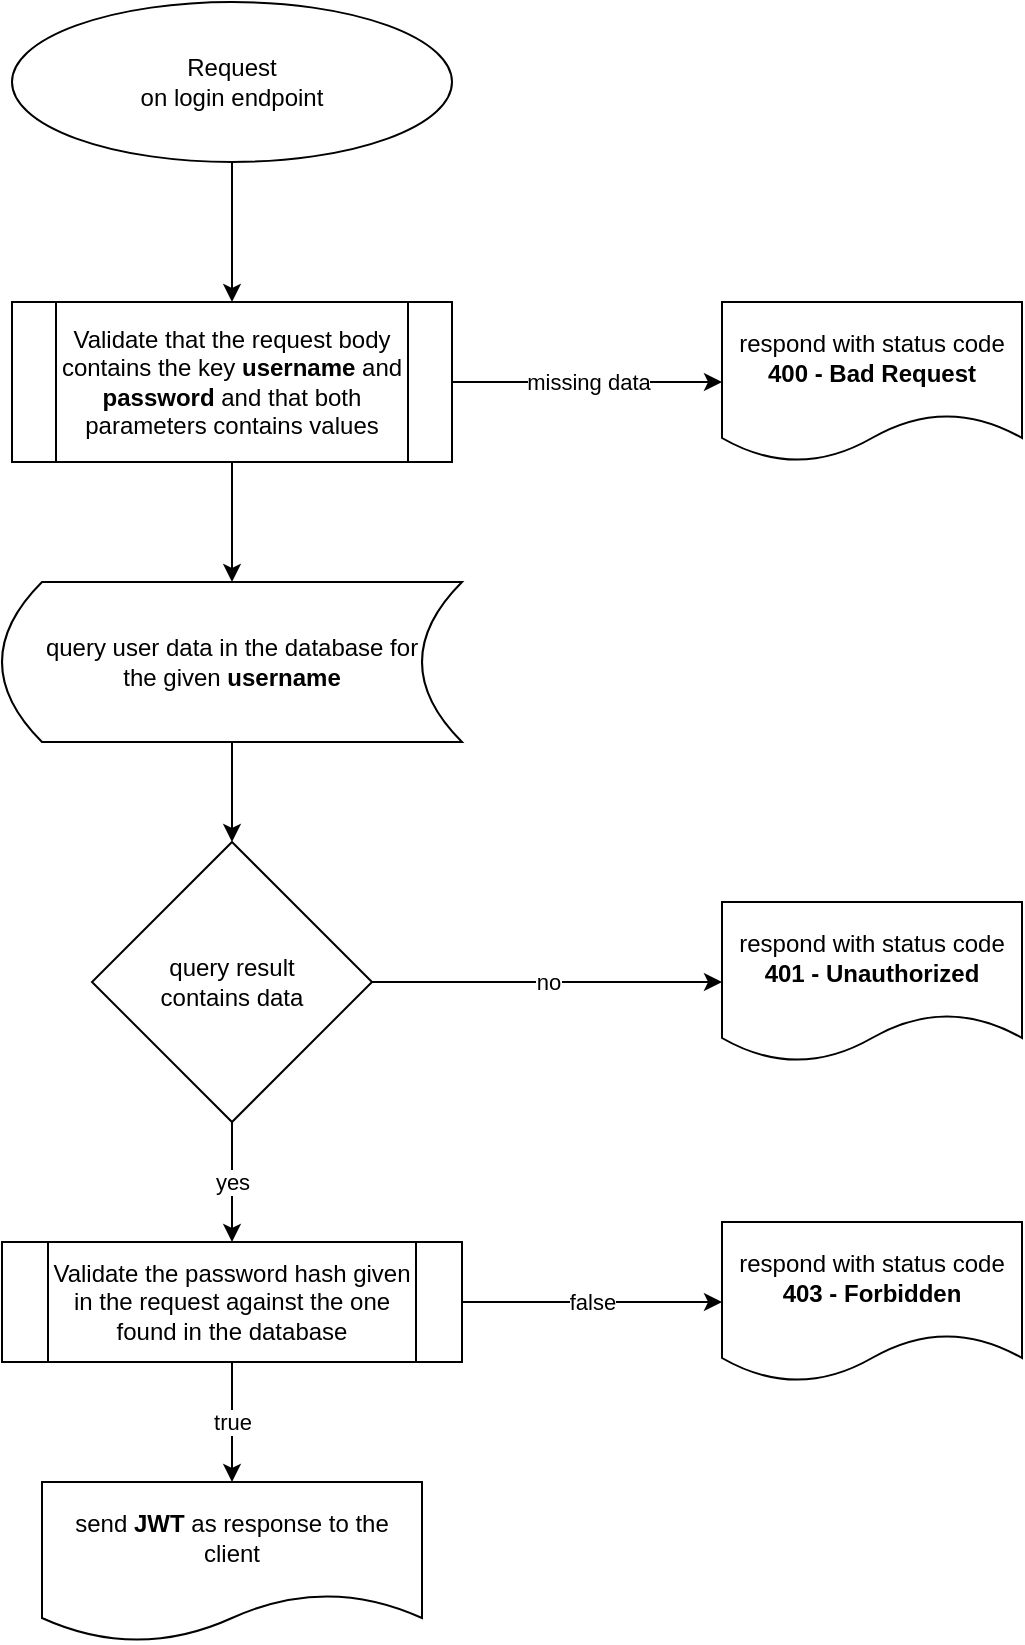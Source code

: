 <mxfile version="16.5.1" type="device"><diagram id="Cq-LB_xg-n8B_aOqNdVE" name="Seite-1"><mxGraphModel dx="1186" dy="773" grid="1" gridSize="10" guides="1" tooltips="1" connect="1" arrows="1" fold="1" page="1" pageScale="1" pageWidth="1169" pageHeight="827" math="0" shadow="0"><root><mxCell id="0"/><mxCell id="1" parent="0"/><mxCell id="fEy6wcvdqrFfbjJaHQqd-5" value="" style="edgeStyle=orthogonalEdgeStyle;rounded=0;orthogonalLoop=1;jettySize=auto;html=1;" edge="1" parent="1" source="fEy6wcvdqrFfbjJaHQqd-2" target="fEy6wcvdqrFfbjJaHQqd-4"><mxGeometry relative="1" as="geometry"/></mxCell><mxCell id="fEy6wcvdqrFfbjJaHQqd-2" value="Request&lt;br&gt;on login endpoint" style="ellipse;whiteSpace=wrap;html=1;" vertex="1" parent="1"><mxGeometry x="475" y="30" width="220" height="80" as="geometry"/></mxCell><mxCell id="fEy6wcvdqrFfbjJaHQqd-10" value="" style="edgeStyle=orthogonalEdgeStyle;rounded=0;orthogonalLoop=1;jettySize=auto;html=1;" edge="1" parent="1" source="fEy6wcvdqrFfbjJaHQqd-4" target="fEy6wcvdqrFfbjJaHQqd-9"><mxGeometry relative="1" as="geometry"/></mxCell><mxCell id="fEy6wcvdqrFfbjJaHQqd-4" value="Validate that the request body&lt;br&gt;contains the key &lt;b&gt;username&lt;/b&gt; and &lt;b&gt;password&lt;/b&gt; and that both parameters contains values" style="shape=process;whiteSpace=wrap;html=1;backgroundOutline=1;" vertex="1" parent="1"><mxGeometry x="475" y="180" width="220" height="80" as="geometry"/></mxCell><mxCell id="fEy6wcvdqrFfbjJaHQqd-6" value="" style="endArrow=classic;html=1;rounded=0;exitX=1;exitY=0.5;exitDx=0;exitDy=0;entryX=0;entryY=0.5;entryDx=0;entryDy=0;" edge="1" parent="1" source="fEy6wcvdqrFfbjJaHQqd-4" target="fEy6wcvdqrFfbjJaHQqd-8"><mxGeometry relative="1" as="geometry"><mxPoint x="710" y="219.5" as="sourcePoint"/><mxPoint x="810" y="219.5" as="targetPoint"/></mxGeometry></mxCell><mxCell id="fEy6wcvdqrFfbjJaHQqd-7" value="missing data" style="edgeLabel;resizable=0;html=1;align=center;verticalAlign=middle;" connectable="0" vertex="1" parent="fEy6wcvdqrFfbjJaHQqd-6"><mxGeometry relative="1" as="geometry"/></mxCell><mxCell id="fEy6wcvdqrFfbjJaHQqd-8" value="respond with status code &lt;b&gt;400 - Bad Request&lt;/b&gt;" style="shape=document;whiteSpace=wrap;html=1;boundedLbl=1;" vertex="1" parent="1"><mxGeometry x="830" y="180" width="150" height="80" as="geometry"/></mxCell><mxCell id="fEy6wcvdqrFfbjJaHQqd-12" value="" style="edgeStyle=orthogonalEdgeStyle;rounded=0;orthogonalLoop=1;jettySize=auto;html=1;" edge="1" parent="1" source="fEy6wcvdqrFfbjJaHQqd-9" target="fEy6wcvdqrFfbjJaHQqd-11"><mxGeometry relative="1" as="geometry"/></mxCell><mxCell id="fEy6wcvdqrFfbjJaHQqd-9" value="query user data in the database for&lt;br&gt;the given &lt;b&gt;username&lt;/b&gt;" style="shape=dataStorage;whiteSpace=wrap;html=1;fixedSize=1;" vertex="1" parent="1"><mxGeometry x="470" y="320" width="230" height="80" as="geometry"/></mxCell><mxCell id="fEy6wcvdqrFfbjJaHQqd-11" value="query result&lt;br&gt;contains data" style="rhombus;whiteSpace=wrap;html=1;" vertex="1" parent="1"><mxGeometry x="515" y="450" width="140" height="140" as="geometry"/></mxCell><mxCell id="fEy6wcvdqrFfbjJaHQqd-15" value="respond with status code &lt;b&gt;401 - Unauthorized&lt;/b&gt;" style="shape=document;whiteSpace=wrap;html=1;boundedLbl=1;" vertex="1" parent="1"><mxGeometry x="830" y="480" width="150" height="80" as="geometry"/></mxCell><mxCell id="fEy6wcvdqrFfbjJaHQqd-16" value="" style="endArrow=classic;html=1;rounded=0;exitX=1;exitY=0.5;exitDx=0;exitDy=0;entryX=0;entryY=0.5;entryDx=0;entryDy=0;" edge="1" parent="1" source="fEy6wcvdqrFfbjJaHQqd-11" target="fEy6wcvdqrFfbjJaHQqd-15"><mxGeometry relative="1" as="geometry"><mxPoint x="680" y="519.5" as="sourcePoint"/><mxPoint x="815" y="519.5" as="targetPoint"/></mxGeometry></mxCell><mxCell id="fEy6wcvdqrFfbjJaHQqd-17" value="no" style="edgeLabel;resizable=0;html=1;align=center;verticalAlign=middle;" connectable="0" vertex="1" parent="fEy6wcvdqrFfbjJaHQqd-16"><mxGeometry relative="1" as="geometry"/></mxCell><mxCell id="fEy6wcvdqrFfbjJaHQqd-18" value="Validate the password hash given in the request against the one found in the database" style="shape=process;whiteSpace=wrap;html=1;backgroundOutline=1;" vertex="1" parent="1"><mxGeometry x="470" y="650" width="230" height="60" as="geometry"/></mxCell><mxCell id="fEy6wcvdqrFfbjJaHQqd-19" value="" style="endArrow=classic;html=1;rounded=0;exitX=0.5;exitY=1;exitDx=0;exitDy=0;" edge="1" parent="1" source="fEy6wcvdqrFfbjJaHQqd-11"><mxGeometry relative="1" as="geometry"><mxPoint x="585" y="600" as="sourcePoint"/><mxPoint x="585" y="650" as="targetPoint"/></mxGeometry></mxCell><mxCell id="fEy6wcvdqrFfbjJaHQqd-20" value="yes" style="edgeLabel;resizable=0;html=1;align=center;verticalAlign=middle;" connectable="0" vertex="1" parent="fEy6wcvdqrFfbjJaHQqd-19"><mxGeometry relative="1" as="geometry"/></mxCell><mxCell id="fEy6wcvdqrFfbjJaHQqd-21" value="respond with status code &lt;b&gt;403 - Forbidden&lt;/b&gt;" style="shape=document;whiteSpace=wrap;html=1;boundedLbl=1;" vertex="1" parent="1"><mxGeometry x="830" y="640" width="150" height="80" as="geometry"/></mxCell><mxCell id="fEy6wcvdqrFfbjJaHQqd-22" value="" style="endArrow=classic;html=1;rounded=0;exitX=1;exitY=0.5;exitDx=0;exitDy=0;entryX=0;entryY=0.5;entryDx=0;entryDy=0;" edge="1" parent="1" source="fEy6wcvdqrFfbjJaHQqd-18" target="fEy6wcvdqrFfbjJaHQqd-21"><mxGeometry relative="1" as="geometry"><mxPoint x="720" y="679.5" as="sourcePoint"/><mxPoint x="820" y="679.5" as="targetPoint"/></mxGeometry></mxCell><mxCell id="fEy6wcvdqrFfbjJaHQqd-23" value="false" style="edgeLabel;resizable=0;html=1;align=center;verticalAlign=middle;" connectable="0" vertex="1" parent="fEy6wcvdqrFfbjJaHQqd-22"><mxGeometry relative="1" as="geometry"/></mxCell><mxCell id="fEy6wcvdqrFfbjJaHQqd-24" value="send &lt;b&gt;JWT&lt;/b&gt; as response to the client" style="shape=document;whiteSpace=wrap;html=1;boundedLbl=1;" vertex="1" parent="1"><mxGeometry x="490" y="770" width="190" height="80" as="geometry"/></mxCell><mxCell id="fEy6wcvdqrFfbjJaHQqd-25" value="" style="endArrow=classic;html=1;rounded=0;entryX=0.5;entryY=0;entryDx=0;entryDy=0;exitX=0.5;exitY=1;exitDx=0;exitDy=0;" edge="1" parent="1" source="fEy6wcvdqrFfbjJaHQqd-18" target="fEy6wcvdqrFfbjJaHQqd-24"><mxGeometry relative="1" as="geometry"><mxPoint x="585" y="720" as="sourcePoint"/><mxPoint x="584" y="760" as="targetPoint"/></mxGeometry></mxCell><mxCell id="fEy6wcvdqrFfbjJaHQqd-26" value="true" style="edgeLabel;resizable=0;html=1;align=center;verticalAlign=middle;" connectable="0" vertex="1" parent="fEy6wcvdqrFfbjJaHQqd-25"><mxGeometry relative="1" as="geometry"/></mxCell></root></mxGraphModel></diagram></mxfile>